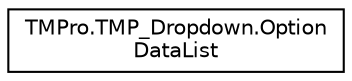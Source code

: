 digraph "Graphical Class Hierarchy"
{
 // LATEX_PDF_SIZE
  edge [fontname="Helvetica",fontsize="10",labelfontname="Helvetica",labelfontsize="10"];
  node [fontname="Helvetica",fontsize="10",shape=record];
  rankdir="LR";
  Node0 [label="TMPro.TMP_Dropdown.Option\lDataList",height=0.2,width=0.4,color="black", fillcolor="white", style="filled",URL="$class_t_m_pro_1_1_t_m_p___dropdown_1_1_option_data_list.html",tooltip="Class used internally to store the list of options for the dropdown list."];
}

